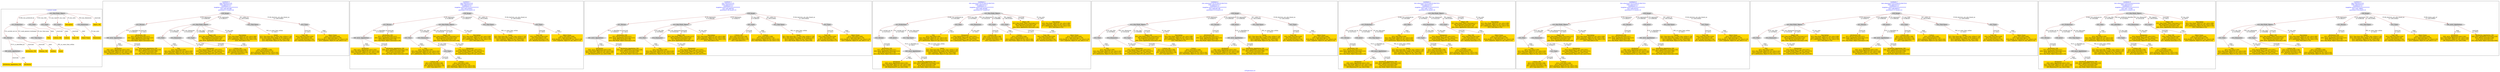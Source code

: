 digraph n0 {
fontcolor="blue"
remincross="true"
label="s29-gilcrease.csv"
subgraph cluster_0 {
label="1-correct model"
n2[style="filled",color="white",fillcolor="lightgray",label="E12_Production1"];
n3[style="filled",color="white",fillcolor="lightgray",label="E21_Person1"];
n4[style="filled",color="white",fillcolor="lightgray",label="E55_Type3"];
n5[style="filled",color="white",fillcolor="lightgray",label="E52_Time-Span1"];
n6[style="filled",color="white",fillcolor="lightgray",label="E82_Actor_Appellation1"];
n7[shape="plaintext",style="filled",fillcolor="gold",label="Attribution_URI"];
n8[style="filled",color="white",fillcolor="lightgray",label="E22_Man-Made_Object1"];
n9[style="filled",color="white",fillcolor="lightgray",label="E35_Title1"];
n10[style="filled",color="white",fillcolor="lightgray",label="E55_Type1"];
n11[style="filled",color="white",fillcolor="lightgray",label="E55_Type2"];
n12[shape="plaintext",style="filled",fillcolor="gold",label="Description"];
n13[style="filled",color="white",fillcolor="lightgray",label="E54_Dimension1"];
n14[shape="plaintext",style="filled",fillcolor="gold",label="Object_URI"];
n15[shape="plaintext",style="filled",fillcolor="gold",label="Title"];
n16[shape="plaintext",style="filled",fillcolor="gold",label="Dated"];
n17[shape="plaintext",style="filled",fillcolor="gold",label="Dimensions"];
n18[shape="plaintext",style="filled",fillcolor="gold",label="Culture_URI"];
n19[shape="plaintext",style="filled",fillcolor="gold",label="Culture"];
n20[shape="plaintext",style="filled",fillcolor="gold",label="Type_URI"];
n21[shape="plaintext",style="filled",fillcolor="gold",label="Object Name"];
n22[shape="plaintext",style="filled",fillcolor="gold",label="Medium_URI"];
n23[shape="plaintext",style="filled",fillcolor="gold",label="Medium"];
n24[shape="plaintext",style="filled",fillcolor="gold",label="Attribution_Appellation_URI"];
n25[shape="plaintext",style="filled",fillcolor="gold",label="Attribution"];
}
subgraph cluster_1 {
label="candidate 0\nlink coherence:0.05\nnode coherence:0.1\nconfidence:1.0\nmapping score:0.4222222222222223\ncost:1405.691486\n-precision:0.5-recall:0.44"
n27[style="filled",color="white",fillcolor="lightgray",label="E21_Person1"];
n28[style="filled",color="white",fillcolor="lightgray",label="E82_Actor_Appellation1"];
n29[style="filled",color="white",fillcolor="lightgray",label="E22_Man-Made_Object1"];
n30[style="filled",color="white",fillcolor="lightgray",label="E35_Title1"];
n31[style="filled",color="white",fillcolor="lightgray",label="E54_Dimension1"];
n32[style="filled",color="white",fillcolor="lightgray",label="E55_Type1"];
n33[style="filled",color="white",fillcolor="lightgray",label="E38_Image1"];
n34[style="filled",color="white",fillcolor="lightgray",label="E52_Time-Span1"];
n35[style="filled",color="white",fillcolor="lightgray",label="E55_Type2"];
n36[shape="plaintext",style="filled",fillcolor="gold",label="Culture_URI\n[E55_Type,classLink,0.596]\n[E74_Group,classLink,0.174]\n[E57_Material,classLink,0.159]\n[E55_Type,label,0.07]"];
n37[shape="plaintext",style="filled",fillcolor="gold",label="Object_URI\n[E22_Man-Made_Object,classLink,0.517]\n[E8_Acquisition,classLink,0.234]\n[E21_Person,classLink,0.139]\n[E82_Actor_Appellation,classLink,0.109]"];
n38[shape="plaintext",style="filled",fillcolor="gold",label="Culture\n[E55_Type,label,0.498]\n[E55_Type,classLink,0.214]\n[E33_Linguistic_Object,P3_has_note,0.145]\n[E22_Man-Made_Object,P3_has_note,0.143]"];
n39[shape="plaintext",style="filled",fillcolor="gold",label="Attribution\n[E82_Actor_Appellation,label,0.585]\n[E22_Man-Made_Object,P3_has_note,0.164]\n[E33_Linguistic_Object,P3_has_note,0.153]\n[E8_Acquisition,P3_has_note,0.098]"];
n40[shape="plaintext",style="filled",fillcolor="gold",label="Dimensions\n[E54_Dimension,P3_has_note,0.831]\n[E22_Man-Made_Object,P3_has_note,0.072]\n[E34_Inscription,P3_has_note,0.056]\n[E73_Information_Object,P3_has_note,0.041]"];
n41[shape="plaintext",style="filled",fillcolor="gold",label="Dated\n[E52_Time-Span,P82_at_some_time_within,0.729]\n[E52_Time-Span,P82a_begin_of_the_begin,0.105]\n[E33_Linguistic_Object,P3_has_note,0.085]\n[E22_Man-Made_Object,P3_has_note,0.08]"];
n42[shape="plaintext",style="filled",fillcolor="gold",label="Type_URI\n[E55_Type,classLink,0.636]\n[E55_Type,label,0.136]\n[E74_Group,classLink,0.116]\n[E57_Material,classLink,0.112]"];
n43[shape="plaintext",style="filled",fillcolor="gold",label="Attribution_Appellation_URI\n[E82_Actor_Appellation,classLink,0.559]\n[E21_Person,classLink,0.346]\n[E39_Actor,classLink,0.05]\n[E22_Man-Made_Object,classLink,0.044]"];
n44[shape="plaintext",style="filled",fillcolor="gold",label="Title\n[E35_Title,label,0.406]\n[E22_Man-Made_Object,P3_has_note,0.243]\n[E33_Linguistic_Object,P3_has_note,0.222]\n[E73_Information_Object,P3_has_note,0.129]"];
n45[shape="plaintext",style="filled",fillcolor="gold",label="Object Name\n[E55_Type,label,0.609]\n[E55_Type,classLink,0.159]\n[E29_Design_or_Procedure,P3_has_note,0.119]\n[E33_Linguistic_Object,P3_has_note,0.113]"];
n46[shape="plaintext",style="filled",fillcolor="gold",label="Description\n[E22_Man-Made_Object,P3_has_note,0.366]\n[E33_Linguistic_Object,P3_has_note,0.336]\n[E73_Information_Object,P3_has_note,0.163]\n[E35_Title,label,0.135]"];
n47[shape="plaintext",style="filled",fillcolor="gold",label="Attribution_URI\n[E21_Person,classLink,0.421]\n[E82_Actor_Appellation,classLink,0.323]\n[E39_Actor,classLink,0.136]\n[E22_Man-Made_Object,classLink,0.119]"];
}
subgraph cluster_2 {
label="candidate 1\nlink coherence:0.05\nnode coherence:0.1\nconfidence:1.0\nmapping score:0.4222222222222223\ncost:1405.820625\n-precision:0.38-recall:0.33"
n49[style="filled",color="white",fillcolor="lightgray",label="E21_Person1"];
n50[style="filled",color="white",fillcolor="lightgray",label="E82_Actor_Appellation1"];
n51[style="filled",color="white",fillcolor="lightgray",label="E22_Man-Made_Object1"];
n52[style="filled",color="white",fillcolor="lightgray",label="E35_Title1"];
n53[style="filled",color="white",fillcolor="lightgray",label="E54_Dimension1"];
n54[style="filled",color="white",fillcolor="lightgray",label="E38_Image1"];
n55[style="filled",color="white",fillcolor="lightgray",label="E55_Type1"];
n56[style="filled",color="white",fillcolor="lightgray",label="E52_Time-Span1"];
n57[style="filled",color="white",fillcolor="lightgray",label="E55_Type2"];
n58[shape="plaintext",style="filled",fillcolor="gold",label="Culture_URI\n[E55_Type,classLink,0.596]\n[E74_Group,classLink,0.174]\n[E57_Material,classLink,0.159]\n[E55_Type,label,0.07]"];
n59[shape="plaintext",style="filled",fillcolor="gold",label="Object_URI\n[E22_Man-Made_Object,classLink,0.517]\n[E8_Acquisition,classLink,0.234]\n[E21_Person,classLink,0.139]\n[E82_Actor_Appellation,classLink,0.109]"];
n60[shape="plaintext",style="filled",fillcolor="gold",label="Culture\n[E55_Type,label,0.498]\n[E55_Type,classLink,0.214]\n[E33_Linguistic_Object,P3_has_note,0.145]\n[E22_Man-Made_Object,P3_has_note,0.143]"];
n61[shape="plaintext",style="filled",fillcolor="gold",label="Attribution\n[E82_Actor_Appellation,label,0.585]\n[E22_Man-Made_Object,P3_has_note,0.164]\n[E33_Linguistic_Object,P3_has_note,0.153]\n[E8_Acquisition,P3_has_note,0.098]"];
n62[shape="plaintext",style="filled",fillcolor="gold",label="Dimensions\n[E54_Dimension,P3_has_note,0.831]\n[E22_Man-Made_Object,P3_has_note,0.072]\n[E34_Inscription,P3_has_note,0.056]\n[E73_Information_Object,P3_has_note,0.041]"];
n63[shape="plaintext",style="filled",fillcolor="gold",label="Dated\n[E52_Time-Span,P82_at_some_time_within,0.729]\n[E52_Time-Span,P82a_begin_of_the_begin,0.105]\n[E33_Linguistic_Object,P3_has_note,0.085]\n[E22_Man-Made_Object,P3_has_note,0.08]"];
n64[shape="plaintext",style="filled",fillcolor="gold",label="Type_URI\n[E55_Type,classLink,0.636]\n[E55_Type,label,0.136]\n[E74_Group,classLink,0.116]\n[E57_Material,classLink,0.112]"];
n65[shape="plaintext",style="filled",fillcolor="gold",label="Attribution_Appellation_URI\n[E82_Actor_Appellation,classLink,0.559]\n[E21_Person,classLink,0.346]\n[E39_Actor,classLink,0.05]\n[E22_Man-Made_Object,classLink,0.044]"];
n66[shape="plaintext",style="filled",fillcolor="gold",label="Title\n[E35_Title,label,0.406]\n[E22_Man-Made_Object,P3_has_note,0.243]\n[E33_Linguistic_Object,P3_has_note,0.222]\n[E73_Information_Object,P3_has_note,0.129]"];
n67[shape="plaintext",style="filled",fillcolor="gold",label="Object Name\n[E55_Type,label,0.609]\n[E55_Type,classLink,0.159]\n[E29_Design_or_Procedure,P3_has_note,0.119]\n[E33_Linguistic_Object,P3_has_note,0.113]"];
n68[shape="plaintext",style="filled",fillcolor="gold",label="Description\n[E22_Man-Made_Object,P3_has_note,0.366]\n[E33_Linguistic_Object,P3_has_note,0.336]\n[E73_Information_Object,P3_has_note,0.163]\n[E35_Title,label,0.135]"];
n69[shape="plaintext",style="filled",fillcolor="gold",label="Attribution_URI\n[E21_Person,classLink,0.421]\n[E82_Actor_Appellation,classLink,0.323]\n[E39_Actor,classLink,0.136]\n[E22_Man-Made_Object,classLink,0.119]"];
}
subgraph cluster_3 {
label="candidate 2\nlink coherence:0.05\nnode coherence:0.1\nconfidence:1.0\nmapping score:0.4222222222222223\ncost:1405.869704\n-precision:0.38-recall:0.33"
n71[style="filled",color="white",fillcolor="lightgray",label="E21_Person1"];
n72[style="filled",color="white",fillcolor="lightgray",label="E82_Actor_Appellation1"];
n73[style="filled",color="white",fillcolor="lightgray",label="E22_Man-Made_Object1"];
n74[style="filled",color="white",fillcolor="lightgray",label="E35_Title1"];
n75[style="filled",color="white",fillcolor="lightgray",label="E54_Dimension1"];
n76[style="filled",color="white",fillcolor="lightgray",label="E38_Image1"];
n77[style="filled",color="white",fillcolor="lightgray",label="E55_Type1"];
n78[style="filled",color="white",fillcolor="lightgray",label="E52_Time-Span1"];
n79[style="filled",color="white",fillcolor="lightgray",label="E55_Type2"];
n80[shape="plaintext",style="filled",fillcolor="gold",label="Culture_URI\n[E55_Type,classLink,0.596]\n[E74_Group,classLink,0.174]\n[E57_Material,classLink,0.159]\n[E55_Type,label,0.07]"];
n81[shape="plaintext",style="filled",fillcolor="gold",label="Object_URI\n[E22_Man-Made_Object,classLink,0.517]\n[E8_Acquisition,classLink,0.234]\n[E21_Person,classLink,0.139]\n[E82_Actor_Appellation,classLink,0.109]"];
n82[shape="plaintext",style="filled",fillcolor="gold",label="Culture\n[E55_Type,label,0.498]\n[E55_Type,classLink,0.214]\n[E33_Linguistic_Object,P3_has_note,0.145]\n[E22_Man-Made_Object,P3_has_note,0.143]"];
n83[shape="plaintext",style="filled",fillcolor="gold",label="Attribution\n[E82_Actor_Appellation,label,0.585]\n[E22_Man-Made_Object,P3_has_note,0.164]\n[E33_Linguistic_Object,P3_has_note,0.153]\n[E8_Acquisition,P3_has_note,0.098]"];
n84[shape="plaintext",style="filled",fillcolor="gold",label="Dimensions\n[E54_Dimension,P3_has_note,0.831]\n[E22_Man-Made_Object,P3_has_note,0.072]\n[E34_Inscription,P3_has_note,0.056]\n[E73_Information_Object,P3_has_note,0.041]"];
n85[shape="plaintext",style="filled",fillcolor="gold",label="Dated\n[E52_Time-Span,P82_at_some_time_within,0.729]\n[E52_Time-Span,P82a_begin_of_the_begin,0.105]\n[E33_Linguistic_Object,P3_has_note,0.085]\n[E22_Man-Made_Object,P3_has_note,0.08]"];
n86[shape="plaintext",style="filled",fillcolor="gold",label="Type_URI\n[E55_Type,classLink,0.636]\n[E55_Type,label,0.136]\n[E74_Group,classLink,0.116]\n[E57_Material,classLink,0.112]"];
n87[shape="plaintext",style="filled",fillcolor="gold",label="Attribution_Appellation_URI\n[E82_Actor_Appellation,classLink,0.559]\n[E21_Person,classLink,0.346]\n[E39_Actor,classLink,0.05]\n[E22_Man-Made_Object,classLink,0.044]"];
n88[shape="plaintext",style="filled",fillcolor="gold",label="Title\n[E35_Title,label,0.406]\n[E22_Man-Made_Object,P3_has_note,0.243]\n[E33_Linguistic_Object,P3_has_note,0.222]\n[E73_Information_Object,P3_has_note,0.129]"];
n89[shape="plaintext",style="filled",fillcolor="gold",label="Object Name\n[E55_Type,label,0.609]\n[E55_Type,classLink,0.159]\n[E29_Design_or_Procedure,P3_has_note,0.119]\n[E33_Linguistic_Object,P3_has_note,0.113]"];
n90[shape="plaintext",style="filled",fillcolor="gold",label="Description\n[E22_Man-Made_Object,P3_has_note,0.366]\n[E33_Linguistic_Object,P3_has_note,0.336]\n[E73_Information_Object,P3_has_note,0.163]\n[E35_Title,label,0.135]"];
n91[shape="plaintext",style="filled",fillcolor="gold",label="Attribution_URI\n[E21_Person,classLink,0.421]\n[E82_Actor_Appellation,classLink,0.323]\n[E39_Actor,classLink,0.136]\n[E22_Man-Made_Object,classLink,0.119]"];
}
subgraph cluster_4 {
label="candidate 3\nlink coherence:0.047619047619047616\nnode coherence:0.1\nconfidence:1.0\nmapping score:0.4222222222222223\ncost:1406.583484\n-precision:0.67-recall:0.67"
n93[style="filled",color="white",fillcolor="lightgray",label="E12_Production1"];
n94[style="filled",color="white",fillcolor="lightgray",label="E21_Person1"];
n95[style="filled",color="white",fillcolor="lightgray",label="E39_Actor1"];
n96[style="filled",color="white",fillcolor="lightgray",label="E52_Time-Span1"];
n97[style="filled",color="white",fillcolor="lightgray",label="E22_Man-Made_Object1"];
n98[style="filled",color="white",fillcolor="lightgray",label="E35_Title1"];
n99[style="filled",color="white",fillcolor="lightgray",label="E54_Dimension1"];
n100[style="filled",color="white",fillcolor="lightgray",label="E55_Type1"];
n101[style="filled",color="white",fillcolor="lightgray",label="E55_Type2"];
n102[style="filled",color="white",fillcolor="lightgray",label="E82_Actor_Appellation2"];
n103[shape="plaintext",style="filled",fillcolor="gold",label="Culture_URI\n[E55_Type,classLink,0.596]\n[E74_Group,classLink,0.174]\n[E57_Material,classLink,0.159]\n[E55_Type,label,0.07]"];
n104[shape="plaintext",style="filled",fillcolor="gold",label="Object_URI\n[E22_Man-Made_Object,classLink,0.517]\n[E8_Acquisition,classLink,0.234]\n[E21_Person,classLink,0.139]\n[E82_Actor_Appellation,classLink,0.109]"];
n105[shape="plaintext",style="filled",fillcolor="gold",label="Culture\n[E55_Type,label,0.498]\n[E55_Type,classLink,0.214]\n[E33_Linguistic_Object,P3_has_note,0.145]\n[E22_Man-Made_Object,P3_has_note,0.143]"];
n106[shape="plaintext",style="filled",fillcolor="gold",label="Attribution\n[E82_Actor_Appellation,label,0.585]\n[E22_Man-Made_Object,P3_has_note,0.164]\n[E33_Linguistic_Object,P3_has_note,0.153]\n[E8_Acquisition,P3_has_note,0.098]"];
n107[shape="plaintext",style="filled",fillcolor="gold",label="Dimensions\n[E54_Dimension,P3_has_note,0.831]\n[E22_Man-Made_Object,P3_has_note,0.072]\n[E34_Inscription,P3_has_note,0.056]\n[E73_Information_Object,P3_has_note,0.041]"];
n108[shape="plaintext",style="filled",fillcolor="gold",label="Dated\n[E52_Time-Span,P82_at_some_time_within,0.729]\n[E52_Time-Span,P82a_begin_of_the_begin,0.105]\n[E33_Linguistic_Object,P3_has_note,0.085]\n[E22_Man-Made_Object,P3_has_note,0.08]"];
n109[shape="plaintext",style="filled",fillcolor="gold",label="Type_URI\n[E55_Type,classLink,0.636]\n[E55_Type,label,0.136]\n[E74_Group,classLink,0.116]\n[E57_Material,classLink,0.112]"];
n110[shape="plaintext",style="filled",fillcolor="gold",label="Title\n[E35_Title,label,0.406]\n[E22_Man-Made_Object,P3_has_note,0.243]\n[E33_Linguistic_Object,P3_has_note,0.222]\n[E73_Information_Object,P3_has_note,0.129]"];
n111[shape="plaintext",style="filled",fillcolor="gold",label="Object Name\n[E55_Type,label,0.609]\n[E55_Type,classLink,0.159]\n[E29_Design_or_Procedure,P3_has_note,0.119]\n[E33_Linguistic_Object,P3_has_note,0.113]"];
n112[shape="plaintext",style="filled",fillcolor="gold",label="Description\n[E22_Man-Made_Object,P3_has_note,0.366]\n[E33_Linguistic_Object,P3_has_note,0.336]\n[E73_Information_Object,P3_has_note,0.163]\n[E35_Title,label,0.135]"];
n113[shape="plaintext",style="filled",fillcolor="gold",label="Attribution_URI\n[E21_Person,classLink,0.421]\n[E82_Actor_Appellation,classLink,0.323]\n[E39_Actor,classLink,0.136]\n[E22_Man-Made_Object,classLink,0.119]"];
n114[shape="plaintext",style="filled",fillcolor="gold",label="Attribution_Appellation_URI\n[E82_Actor_Appellation,classLink,0.559]\n[E21_Person,classLink,0.346]\n[E39_Actor,classLink,0.05]\n[E22_Man-Made_Object,classLink,0.044]"];
}
subgraph cluster_5 {
label="candidate 4\nlink coherence:0.047619047619047616\nnode coherence:0.1\nconfidence:1.0\nmapping score:0.4222222222222223\ncost:1406.691108\n-precision:0.33-recall:0.33"
n116[style="filled",color="white",fillcolor="lightgray",label="E22_Man-Made_Object1"];
n117[style="filled",color="white",fillcolor="lightgray",label="E35_Title1"];
n118[style="filled",color="white",fillcolor="lightgray",label="E54_Dimension1"];
n119[style="filled",color="white",fillcolor="lightgray",label="E55_Type1"];
n120[style="filled",color="white",fillcolor="lightgray",label="E38_Image1"];
n121[style="filled",color="white",fillcolor="lightgray",label="E21_Person1"];
n122[style="filled",color="white",fillcolor="lightgray",label="E39_Actor1"];
n123[style="filled",color="white",fillcolor="lightgray",label="E82_Actor_Appellation1"];
n124[style="filled",color="white",fillcolor="lightgray",label="E52_Time-Span1"];
n125[style="filled",color="white",fillcolor="lightgray",label="E55_Type2"];
n126[shape="plaintext",style="filled",fillcolor="gold",label="Culture_URI\n[E55_Type,classLink,0.596]\n[E74_Group,classLink,0.174]\n[E57_Material,classLink,0.159]\n[E55_Type,label,0.07]"];
n127[shape="plaintext",style="filled",fillcolor="gold",label="Object_URI\n[E22_Man-Made_Object,classLink,0.517]\n[E8_Acquisition,classLink,0.234]\n[E21_Person,classLink,0.139]\n[E82_Actor_Appellation,classLink,0.109]"];
n128[shape="plaintext",style="filled",fillcolor="gold",label="Culture\n[E55_Type,label,0.498]\n[E55_Type,classLink,0.214]\n[E33_Linguistic_Object,P3_has_note,0.145]\n[E22_Man-Made_Object,P3_has_note,0.143]"];
n129[shape="plaintext",style="filled",fillcolor="gold",label="Attribution\n[E82_Actor_Appellation,label,0.585]\n[E22_Man-Made_Object,P3_has_note,0.164]\n[E33_Linguistic_Object,P3_has_note,0.153]\n[E8_Acquisition,P3_has_note,0.098]"];
n130[shape="plaintext",style="filled",fillcolor="gold",label="Dimensions\n[E54_Dimension,P3_has_note,0.831]\n[E22_Man-Made_Object,P3_has_note,0.072]\n[E34_Inscription,P3_has_note,0.056]\n[E73_Information_Object,P3_has_note,0.041]"];
n131[shape="plaintext",style="filled",fillcolor="gold",label="Dated\n[E52_Time-Span,P82_at_some_time_within,0.729]\n[E52_Time-Span,P82a_begin_of_the_begin,0.105]\n[E33_Linguistic_Object,P3_has_note,0.085]\n[E22_Man-Made_Object,P3_has_note,0.08]"];
n132[shape="plaintext",style="filled",fillcolor="gold",label="Type_URI\n[E55_Type,classLink,0.636]\n[E55_Type,label,0.136]\n[E74_Group,classLink,0.116]\n[E57_Material,classLink,0.112]"];
n133[shape="plaintext",style="filled",fillcolor="gold",label="Attribution_Appellation_URI\n[E82_Actor_Appellation,classLink,0.559]\n[E21_Person,classLink,0.346]\n[E39_Actor,classLink,0.05]\n[E22_Man-Made_Object,classLink,0.044]"];
n134[shape="plaintext",style="filled",fillcolor="gold",label="Title\n[E35_Title,label,0.406]\n[E22_Man-Made_Object,P3_has_note,0.243]\n[E33_Linguistic_Object,P3_has_note,0.222]\n[E73_Information_Object,P3_has_note,0.129]"];
n135[shape="plaintext",style="filled",fillcolor="gold",label="Object Name\n[E55_Type,label,0.609]\n[E55_Type,classLink,0.159]\n[E29_Design_or_Procedure,P3_has_note,0.119]\n[E33_Linguistic_Object,P3_has_note,0.113]"];
n136[shape="plaintext",style="filled",fillcolor="gold",label="Description\n[E22_Man-Made_Object,P3_has_note,0.366]\n[E33_Linguistic_Object,P3_has_note,0.336]\n[E73_Information_Object,P3_has_note,0.163]\n[E35_Title,label,0.135]"];
n137[shape="plaintext",style="filled",fillcolor="gold",label="Attribution_URI\n[E21_Person,classLink,0.421]\n[E82_Actor_Appellation,classLink,0.323]\n[E39_Actor,classLink,0.136]\n[E22_Man-Made_Object,classLink,0.119]"];
}
subgraph cluster_6 {
label="candidate 5\nlink coherence:0.047619047619047616\nnode coherence:0.1\nconfidence:1.0\nmapping score:0.4222222222222223\ncost:1406.712623\n-precision:0.56-recall:0.56"
n139[style="filled",color="white",fillcolor="lightgray",label="E12_Production1"];
n140[style="filled",color="white",fillcolor="lightgray",label="E21_Person1"];
n141[style="filled",color="white",fillcolor="lightgray",label="E39_Actor1"];
n142[style="filled",color="white",fillcolor="lightgray",label="E52_Time-Span1"];
n143[style="filled",color="white",fillcolor="lightgray",label="E22_Man-Made_Object1"];
n144[style="filled",color="white",fillcolor="lightgray",label="E35_Title1"];
n145[style="filled",color="white",fillcolor="lightgray",label="E54_Dimension1"];
n146[style="filled",color="white",fillcolor="lightgray",label="E55_Type1"];
n147[style="filled",color="white",fillcolor="lightgray",label="E55_Type2"];
n148[style="filled",color="white",fillcolor="lightgray",label="E82_Actor_Appellation2"];
n149[shape="plaintext",style="filled",fillcolor="gold",label="Culture_URI\n[E55_Type,classLink,0.596]\n[E74_Group,classLink,0.174]\n[E57_Material,classLink,0.159]\n[E55_Type,label,0.07]"];
n150[shape="plaintext",style="filled",fillcolor="gold",label="Object_URI\n[E22_Man-Made_Object,classLink,0.517]\n[E8_Acquisition,classLink,0.234]\n[E21_Person,classLink,0.139]\n[E82_Actor_Appellation,classLink,0.109]"];
n151[shape="plaintext",style="filled",fillcolor="gold",label="Culture\n[E55_Type,label,0.498]\n[E55_Type,classLink,0.214]\n[E33_Linguistic_Object,P3_has_note,0.145]\n[E22_Man-Made_Object,P3_has_note,0.143]"];
n152[shape="plaintext",style="filled",fillcolor="gold",label="Attribution\n[E82_Actor_Appellation,label,0.585]\n[E22_Man-Made_Object,P3_has_note,0.164]\n[E33_Linguistic_Object,P3_has_note,0.153]\n[E8_Acquisition,P3_has_note,0.098]"];
n153[shape="plaintext",style="filled",fillcolor="gold",label="Dimensions\n[E54_Dimension,P3_has_note,0.831]\n[E22_Man-Made_Object,P3_has_note,0.072]\n[E34_Inscription,P3_has_note,0.056]\n[E73_Information_Object,P3_has_note,0.041]"];
n154[shape="plaintext",style="filled",fillcolor="gold",label="Dated\n[E52_Time-Span,P82_at_some_time_within,0.729]\n[E52_Time-Span,P82a_begin_of_the_begin,0.105]\n[E33_Linguistic_Object,P3_has_note,0.085]\n[E22_Man-Made_Object,P3_has_note,0.08]"];
n155[shape="plaintext",style="filled",fillcolor="gold",label="Type_URI\n[E55_Type,classLink,0.636]\n[E55_Type,label,0.136]\n[E74_Group,classLink,0.116]\n[E57_Material,classLink,0.112]"];
n156[shape="plaintext",style="filled",fillcolor="gold",label="Title\n[E35_Title,label,0.406]\n[E22_Man-Made_Object,P3_has_note,0.243]\n[E33_Linguistic_Object,P3_has_note,0.222]\n[E73_Information_Object,P3_has_note,0.129]"];
n157[shape="plaintext",style="filled",fillcolor="gold",label="Object Name\n[E55_Type,label,0.609]\n[E55_Type,classLink,0.159]\n[E29_Design_or_Procedure,P3_has_note,0.119]\n[E33_Linguistic_Object,P3_has_note,0.113]"];
n158[shape="plaintext",style="filled",fillcolor="gold",label="Description\n[E22_Man-Made_Object,P3_has_note,0.366]\n[E33_Linguistic_Object,P3_has_note,0.336]\n[E73_Information_Object,P3_has_note,0.163]\n[E35_Title,label,0.135]"];
n159[shape="plaintext",style="filled",fillcolor="gold",label="Attribution_URI\n[E21_Person,classLink,0.421]\n[E82_Actor_Appellation,classLink,0.323]\n[E39_Actor,classLink,0.136]\n[E22_Man-Made_Object,classLink,0.119]"];
n160[shape="plaintext",style="filled",fillcolor="gold",label="Attribution_Appellation_URI\n[E82_Actor_Appellation,classLink,0.559]\n[E21_Person,classLink,0.346]\n[E39_Actor,classLink,0.05]\n[E22_Man-Made_Object,classLink,0.044]"];
}
subgraph cluster_7 {
label="candidate 6\nlink coherence:0.047619047619047616\nnode coherence:0.1\nconfidence:1.0\nmapping score:0.4222222222222223\ncost:1406.820247\n-precision:0.22-recall:0.22"
n162[style="filled",color="white",fillcolor="lightgray",label="E22_Man-Made_Object1"];
n163[style="filled",color="white",fillcolor="lightgray",label="E35_Title1"];
n164[style="filled",color="white",fillcolor="lightgray",label="E54_Dimension1"];
n165[style="filled",color="white",fillcolor="lightgray",label="E38_Image1"];
n166[style="filled",color="white",fillcolor="lightgray",label="E21_Person1"];
n167[style="filled",color="white",fillcolor="lightgray",label="E39_Actor1"];
n168[style="filled",color="white",fillcolor="lightgray",label="E82_Actor_Appellation1"];
n169[style="filled",color="white",fillcolor="lightgray",label="E55_Type1"];
n170[style="filled",color="white",fillcolor="lightgray",label="E52_Time-Span1"];
n171[style="filled",color="white",fillcolor="lightgray",label="E55_Type2"];
n172[shape="plaintext",style="filled",fillcolor="gold",label="Culture_URI\n[E55_Type,classLink,0.596]\n[E74_Group,classLink,0.174]\n[E57_Material,classLink,0.159]\n[E55_Type,label,0.07]"];
n173[shape="plaintext",style="filled",fillcolor="gold",label="Object_URI\n[E22_Man-Made_Object,classLink,0.517]\n[E8_Acquisition,classLink,0.234]\n[E21_Person,classLink,0.139]\n[E82_Actor_Appellation,classLink,0.109]"];
n174[shape="plaintext",style="filled",fillcolor="gold",label="Culture\n[E55_Type,label,0.498]\n[E55_Type,classLink,0.214]\n[E33_Linguistic_Object,P3_has_note,0.145]\n[E22_Man-Made_Object,P3_has_note,0.143]"];
n175[shape="plaintext",style="filled",fillcolor="gold",label="Attribution\n[E82_Actor_Appellation,label,0.585]\n[E22_Man-Made_Object,P3_has_note,0.164]\n[E33_Linguistic_Object,P3_has_note,0.153]\n[E8_Acquisition,P3_has_note,0.098]"];
n176[shape="plaintext",style="filled",fillcolor="gold",label="Dimensions\n[E54_Dimension,P3_has_note,0.831]\n[E22_Man-Made_Object,P3_has_note,0.072]\n[E34_Inscription,P3_has_note,0.056]\n[E73_Information_Object,P3_has_note,0.041]"];
n177[shape="plaintext",style="filled",fillcolor="gold",label="Dated\n[E52_Time-Span,P82_at_some_time_within,0.729]\n[E52_Time-Span,P82a_begin_of_the_begin,0.105]\n[E33_Linguistic_Object,P3_has_note,0.085]\n[E22_Man-Made_Object,P3_has_note,0.08]"];
n178[shape="plaintext",style="filled",fillcolor="gold",label="Type_URI\n[E55_Type,classLink,0.636]\n[E55_Type,label,0.136]\n[E74_Group,classLink,0.116]\n[E57_Material,classLink,0.112]"];
n179[shape="plaintext",style="filled",fillcolor="gold",label="Attribution_Appellation_URI\n[E82_Actor_Appellation,classLink,0.559]\n[E21_Person,classLink,0.346]\n[E39_Actor,classLink,0.05]\n[E22_Man-Made_Object,classLink,0.044]"];
n180[shape="plaintext",style="filled",fillcolor="gold",label="Title\n[E35_Title,label,0.406]\n[E22_Man-Made_Object,P3_has_note,0.243]\n[E33_Linguistic_Object,P3_has_note,0.222]\n[E73_Information_Object,P3_has_note,0.129]"];
n181[shape="plaintext",style="filled",fillcolor="gold",label="Object Name\n[E55_Type,label,0.609]\n[E55_Type,classLink,0.159]\n[E29_Design_or_Procedure,P3_has_note,0.119]\n[E33_Linguistic_Object,P3_has_note,0.113]"];
n182[shape="plaintext",style="filled",fillcolor="gold",label="Description\n[E22_Man-Made_Object,P3_has_note,0.366]\n[E33_Linguistic_Object,P3_has_note,0.336]\n[E73_Information_Object,P3_has_note,0.163]\n[E35_Title,label,0.135]"];
n183[shape="plaintext",style="filled",fillcolor="gold",label="Attribution_URI\n[E21_Person,classLink,0.421]\n[E82_Actor_Appellation,classLink,0.323]\n[E39_Actor,classLink,0.136]\n[E22_Man-Made_Object,classLink,0.119]"];
}
subgraph cluster_8 {
label="candidate 7\nlink coherence:0.047619047619047616\nnode coherence:0.1\nconfidence:1.0\nmapping score:0.4222222222222223\ncost:1406.869327\n-precision:0.22-recall:0.22"
n185[style="filled",color="white",fillcolor="lightgray",label="E22_Man-Made_Object1"];
n186[style="filled",color="white",fillcolor="lightgray",label="E35_Title1"];
n187[style="filled",color="white",fillcolor="lightgray",label="E54_Dimension1"];
n188[style="filled",color="white",fillcolor="lightgray",label="E38_Image1"];
n189[style="filled",color="white",fillcolor="lightgray",label="E21_Person1"];
n190[style="filled",color="white",fillcolor="lightgray",label="E39_Actor1"];
n191[style="filled",color="white",fillcolor="lightgray",label="E55_Type1"];
n192[style="filled",color="white",fillcolor="lightgray",label="E82_Actor_Appellation1"];
n193[style="filled",color="white",fillcolor="lightgray",label="E52_Time-Span1"];
n194[style="filled",color="white",fillcolor="lightgray",label="E55_Type2"];
n195[shape="plaintext",style="filled",fillcolor="gold",label="Culture_URI\n[E55_Type,classLink,0.596]\n[E74_Group,classLink,0.174]\n[E57_Material,classLink,0.159]\n[E55_Type,label,0.07]"];
n196[shape="plaintext",style="filled",fillcolor="gold",label="Object_URI\n[E22_Man-Made_Object,classLink,0.517]\n[E8_Acquisition,classLink,0.234]\n[E21_Person,classLink,0.139]\n[E82_Actor_Appellation,classLink,0.109]"];
n197[shape="plaintext",style="filled",fillcolor="gold",label="Culture\n[E55_Type,label,0.498]\n[E55_Type,classLink,0.214]\n[E33_Linguistic_Object,P3_has_note,0.145]\n[E22_Man-Made_Object,P3_has_note,0.143]"];
n198[shape="plaintext",style="filled",fillcolor="gold",label="Attribution\n[E82_Actor_Appellation,label,0.585]\n[E22_Man-Made_Object,P3_has_note,0.164]\n[E33_Linguistic_Object,P3_has_note,0.153]\n[E8_Acquisition,P3_has_note,0.098]"];
n199[shape="plaintext",style="filled",fillcolor="gold",label="Dimensions\n[E54_Dimension,P3_has_note,0.831]\n[E22_Man-Made_Object,P3_has_note,0.072]\n[E34_Inscription,P3_has_note,0.056]\n[E73_Information_Object,P3_has_note,0.041]"];
n200[shape="plaintext",style="filled",fillcolor="gold",label="Dated\n[E52_Time-Span,P82_at_some_time_within,0.729]\n[E52_Time-Span,P82a_begin_of_the_begin,0.105]\n[E33_Linguistic_Object,P3_has_note,0.085]\n[E22_Man-Made_Object,P3_has_note,0.08]"];
n201[shape="plaintext",style="filled",fillcolor="gold",label="Type_URI\n[E55_Type,classLink,0.636]\n[E55_Type,label,0.136]\n[E74_Group,classLink,0.116]\n[E57_Material,classLink,0.112]"];
n202[shape="plaintext",style="filled",fillcolor="gold",label="Attribution_Appellation_URI\n[E82_Actor_Appellation,classLink,0.559]\n[E21_Person,classLink,0.346]\n[E39_Actor,classLink,0.05]\n[E22_Man-Made_Object,classLink,0.044]"];
n203[shape="plaintext",style="filled",fillcolor="gold",label="Title\n[E35_Title,label,0.406]\n[E22_Man-Made_Object,P3_has_note,0.243]\n[E33_Linguistic_Object,P3_has_note,0.222]\n[E73_Information_Object,P3_has_note,0.129]"];
n204[shape="plaintext",style="filled",fillcolor="gold",label="Object Name\n[E55_Type,label,0.609]\n[E55_Type,classLink,0.159]\n[E29_Design_or_Procedure,P3_has_note,0.119]\n[E33_Linguistic_Object,P3_has_note,0.113]"];
n205[shape="plaintext",style="filled",fillcolor="gold",label="Description\n[E22_Man-Made_Object,P3_has_note,0.366]\n[E33_Linguistic_Object,P3_has_note,0.336]\n[E73_Information_Object,P3_has_note,0.163]\n[E35_Title,label,0.135]"];
n206[shape="plaintext",style="filled",fillcolor="gold",label="Attribution_URI\n[E21_Person,classLink,0.421]\n[E82_Actor_Appellation,classLink,0.323]\n[E39_Actor,classLink,0.136]\n[E22_Man-Made_Object,classLink,0.119]"];
}
subgraph cluster_9 {
label="candidate 8\nlink coherence:0.045454545454545456\nnode coherence:0.1\nconfidence:1.0\nmapping score:0.4222222222222223\ncost:1407.732365\n-precision:0.5-recall:0.56"
n208[style="filled",color="white",fillcolor="lightgray",label="E12_Production1"];
n209[style="filled",color="white",fillcolor="lightgray",label="E21_Person1"];
n210[style="filled",color="white",fillcolor="lightgray",label="E39_Actor1"];
n211[style="filled",color="white",fillcolor="lightgray",label="E52_Time-Span1"];
n212[style="filled",color="white",fillcolor="lightgray",label="E22_Man-Made_Object1"];
n213[style="filled",color="white",fillcolor="lightgray",label="E35_Title1"];
n214[style="filled",color="white",fillcolor="lightgray",label="E42_Identifier1"];
n215[style="filled",color="white",fillcolor="lightgray",label="E54_Dimension1"];
n216[style="filled",color="white",fillcolor="lightgray",label="E55_Type1"];
n217[style="filled",color="white",fillcolor="lightgray",label="E55_Type2"];
n218[style="filled",color="white",fillcolor="lightgray",label="E82_Actor_Appellation2"];
n219[shape="plaintext",style="filled",fillcolor="gold",label="Culture_URI\n[E55_Type,classLink,0.596]\n[E74_Group,classLink,0.174]\n[E57_Material,classLink,0.159]\n[E55_Type,label,0.07]"];
n220[shape="plaintext",style="filled",fillcolor="gold",label="Object_URI\n[E22_Man-Made_Object,classLink,0.517]\n[E8_Acquisition,classLink,0.234]\n[E21_Person,classLink,0.139]\n[E82_Actor_Appellation,classLink,0.109]"];
n221[shape="plaintext",style="filled",fillcolor="gold",label="Culture\n[E55_Type,label,0.498]\n[E55_Type,classLink,0.214]\n[E33_Linguistic_Object,P3_has_note,0.145]\n[E22_Man-Made_Object,P3_has_note,0.143]"];
n222[shape="plaintext",style="filled",fillcolor="gold",label="Attribution\n[E82_Actor_Appellation,label,0.585]\n[E22_Man-Made_Object,P3_has_note,0.164]\n[E33_Linguistic_Object,P3_has_note,0.153]\n[E8_Acquisition,P3_has_note,0.098]"];
n223[shape="plaintext",style="filled",fillcolor="gold",label="Dimensions\n[E54_Dimension,P3_has_note,0.831]\n[E22_Man-Made_Object,P3_has_note,0.072]\n[E34_Inscription,P3_has_note,0.056]\n[E73_Information_Object,P3_has_note,0.041]"];
n224[shape="plaintext",style="filled",fillcolor="gold",label="Dated\n[E52_Time-Span,P82_at_some_time_within,0.729]\n[E52_Time-Span,P82a_begin_of_the_begin,0.105]\n[E33_Linguistic_Object,P3_has_note,0.085]\n[E22_Man-Made_Object,P3_has_note,0.08]"];
n225[shape="plaintext",style="filled",fillcolor="gold",label="Type_URI\n[E55_Type,classLink,0.636]\n[E55_Type,label,0.136]\n[E74_Group,classLink,0.116]\n[E57_Material,classLink,0.112]"];
n226[shape="plaintext",style="filled",fillcolor="gold",label="Title\n[E35_Title,label,0.406]\n[E22_Man-Made_Object,P3_has_note,0.243]\n[E33_Linguistic_Object,P3_has_note,0.222]\n[E73_Information_Object,P3_has_note,0.129]"];
n227[shape="plaintext",style="filled",fillcolor="gold",label="Object Name\n[E55_Type,label,0.609]\n[E55_Type,classLink,0.159]\n[E29_Design_or_Procedure,P3_has_note,0.119]\n[E33_Linguistic_Object,P3_has_note,0.113]"];
n228[shape="plaintext",style="filled",fillcolor="gold",label="Description\n[E22_Man-Made_Object,P3_has_note,0.366]\n[E33_Linguistic_Object,P3_has_note,0.336]\n[E73_Information_Object,P3_has_note,0.163]\n[E35_Title,label,0.135]"];
n229[shape="plaintext",style="filled",fillcolor="gold",label="Attribution_URI\n[E21_Person,classLink,0.421]\n[E82_Actor_Appellation,classLink,0.323]\n[E39_Actor,classLink,0.136]\n[E22_Man-Made_Object,classLink,0.119]"];
n230[shape="plaintext",style="filled",fillcolor="gold",label="Attribution_Appellation_URI\n[E82_Actor_Appellation,classLink,0.559]\n[E21_Person,classLink,0.346]\n[E39_Actor,classLink,0.05]\n[E22_Man-Made_Object,classLink,0.044]"];
}
subgraph cluster_10 {
label="candidate 9\nlink coherence:0.05\nnode coherence:0.1\nconfidence:1.0\nmapping score:0.4222222222222223\ncost:1504.708851\n-precision:0.38-recall:0.33"
n232[style="filled",color="white",fillcolor="lightgray",label="E22_Man-Made_Object1"];
n233[style="filled",color="white",fillcolor="lightgray",label="E35_Title1"];
n234[style="filled",color="white",fillcolor="lightgray",label="E54_Dimension1"];
n235[style="filled",color="white",fillcolor="lightgray",label="E55_Type1"];
n236[style="filled",color="white",fillcolor="lightgray",label="E38_Image1"];
n237[style="filled",color="white",fillcolor="lightgray",label="E21_Person1"];
n238[style="filled",color="white",fillcolor="lightgray",label="E52_Time-Span1"];
n239[style="filled",color="white",fillcolor="lightgray",label="E55_Type2"];
n240[style="filled",color="white",fillcolor="lightgray",label="E82_Actor_Appellation1"];
n241[shape="plaintext",style="filled",fillcolor="gold",label="Culture_URI\n[E55_Type,classLink,0.596]\n[E74_Group,classLink,0.174]\n[E57_Material,classLink,0.159]\n[E55_Type,label,0.07]"];
n242[shape="plaintext",style="filled",fillcolor="gold",label="Object_URI\n[E22_Man-Made_Object,classLink,0.517]\n[E8_Acquisition,classLink,0.234]\n[E21_Person,classLink,0.139]\n[E82_Actor_Appellation,classLink,0.109]"];
n243[shape="plaintext",style="filled",fillcolor="gold",label="Culture\n[E55_Type,label,0.498]\n[E55_Type,classLink,0.214]\n[E33_Linguistic_Object,P3_has_note,0.145]\n[E22_Man-Made_Object,P3_has_note,0.143]"];
n244[shape="plaintext",style="filled",fillcolor="gold",label="Attribution\n[E82_Actor_Appellation,label,0.585]\n[E22_Man-Made_Object,P3_has_note,0.164]\n[E33_Linguistic_Object,P3_has_note,0.153]\n[E8_Acquisition,P3_has_note,0.098]"];
n245[shape="plaintext",style="filled",fillcolor="gold",label="Dimensions\n[E54_Dimension,P3_has_note,0.831]\n[E22_Man-Made_Object,P3_has_note,0.072]\n[E34_Inscription,P3_has_note,0.056]\n[E73_Information_Object,P3_has_note,0.041]"];
n246[shape="plaintext",style="filled",fillcolor="gold",label="Dated\n[E52_Time-Span,P82_at_some_time_within,0.729]\n[E52_Time-Span,P82a_begin_of_the_begin,0.105]\n[E33_Linguistic_Object,P3_has_note,0.085]\n[E22_Man-Made_Object,P3_has_note,0.08]"];
n247[shape="plaintext",style="filled",fillcolor="gold",label="Type_URI\n[E55_Type,classLink,0.636]\n[E55_Type,label,0.136]\n[E74_Group,classLink,0.116]\n[E57_Material,classLink,0.112]"];
n248[shape="plaintext",style="filled",fillcolor="gold",label="Attribution_Appellation_URI\n[E82_Actor_Appellation,classLink,0.559]\n[E21_Person,classLink,0.346]\n[E39_Actor,classLink,0.05]\n[E22_Man-Made_Object,classLink,0.044]"];
n249[shape="plaintext",style="filled",fillcolor="gold",label="Title\n[E35_Title,label,0.406]\n[E22_Man-Made_Object,P3_has_note,0.243]\n[E33_Linguistic_Object,P3_has_note,0.222]\n[E73_Information_Object,P3_has_note,0.129]"];
n250[shape="plaintext",style="filled",fillcolor="gold",label="Object Name\n[E55_Type,label,0.609]\n[E55_Type,classLink,0.159]\n[E29_Design_or_Procedure,P3_has_note,0.119]\n[E33_Linguistic_Object,P3_has_note,0.113]"];
n251[shape="plaintext",style="filled",fillcolor="gold",label="Description\n[E22_Man-Made_Object,P3_has_note,0.366]\n[E33_Linguistic_Object,P3_has_note,0.336]\n[E73_Information_Object,P3_has_note,0.163]\n[E35_Title,label,0.135]"];
n252[shape="plaintext",style="filled",fillcolor="gold",label="Attribution_URI\n[E21_Person,classLink,0.421]\n[E82_Actor_Appellation,classLink,0.323]\n[E39_Actor,classLink,0.136]\n[E22_Man-Made_Object,classLink,0.119]"];
}
n2 -> n3[color="brown",fontcolor="black",label="P14_carried_out_by"]
n2 -> n4[color="brown",fontcolor="black",label="P32_used_general_technique"]
n2 -> n5[color="brown",fontcolor="black",label="P4_has_time-span"]
n3 -> n6[color="brown",fontcolor="black",label="P131_is_identified_by"]
n3 -> n7[color="brown",fontcolor="black",label="classLink"]
n8 -> n9[color="brown",fontcolor="black",label="P102_has_title"]
n8 -> n2[color="brown",fontcolor="black",label="P108i_was_produced_by"]
n8 -> n10[color="brown",fontcolor="black",label="P2_has_type"]
n8 -> n11[color="brown",fontcolor="black",label="P2_has_type"]
n8 -> n12[color="brown",fontcolor="black",label="P3_has_note"]
n8 -> n13[color="brown",fontcolor="black",label="P43_has_dimension"]
n8 -> n14[color="brown",fontcolor="black",label="classLink"]
n9 -> n15[color="brown",fontcolor="black",label="label"]
n5 -> n16[color="brown",fontcolor="black",label="P82_at_some_time_within"]
n13 -> n17[color="brown",fontcolor="black",label="P3_has_note"]
n10 -> n18[color="brown",fontcolor="black",label="classLink"]
n10 -> n19[color="brown",fontcolor="black",label="label"]
n11 -> n20[color="brown",fontcolor="black",label="classLink"]
n11 -> n21[color="brown",fontcolor="black",label="label"]
n4 -> n22[color="brown",fontcolor="black",label="classLink"]
n4 -> n23[color="brown",fontcolor="black",label="label"]
n6 -> n24[color="brown",fontcolor="black",label="classLink"]
n6 -> n25[color="brown",fontcolor="black",label="label"]
n27 -> n28[color="brown",fontcolor="black",label="P131_is_identified_by\nw=0.992637"]
n29 -> n30[color="brown",fontcolor="black",label="P102_has_title\nw=0.976935"]
n29 -> n31[color="brown",fontcolor="black",label="P43_has_dimension\nw=0.914539"]
n29 -> n32[color="brown",fontcolor="black",label="P2_has_type\nw=0.804988"]
n33 -> n27[color="brown",fontcolor="black",label="P138_represents\nw=0.999308"]
n33 -> n29[color="brown",fontcolor="black",label="P138_represents\nw=0.983075"]
n33 -> n34[color="brown",fontcolor="black",label="P67_refers_to\nw=100.010002"]
n33 -> n35[color="brown",fontcolor="black",label="P130i_features_are_also_found_on\nw=100.010002"]
n32 -> n36[color="brown",fontcolor="black",label="classLink\nw=100.0"]
n29 -> n37[color="brown",fontcolor="black",label="classLink\nw=100.0"]
n32 -> n38[color="brown",fontcolor="black",label="label\nw=100.0"]
n28 -> n39[color="brown",fontcolor="black",label="label\nw=100.0"]
n31 -> n40[color="brown",fontcolor="black",label="P3_has_note\nw=100.0"]
n34 -> n41[color="brown",fontcolor="black",label="P82_at_some_time_within\nw=100.0"]
n35 -> n42[color="brown",fontcolor="black",label="classLink\nw=100.0"]
n28 -> n43[color="brown",fontcolor="black",label="classLink\nw=100.0"]
n30 -> n44[color="brown",fontcolor="black",label="label\nw=100.0"]
n35 -> n45[color="brown",fontcolor="black",label="label\nw=100.0"]
n29 -> n46[color="brown",fontcolor="black",label="P3_has_note\nw=100.0"]
n27 -> n47[color="brown",fontcolor="black",label="classLink\nw=100.0"]
n49 -> n50[color="brown",fontcolor="black",label="P131_is_identified_by\nw=0.992637"]
n51 -> n52[color="brown",fontcolor="black",label="P102_has_title\nw=0.976935"]
n51 -> n53[color="brown",fontcolor="black",label="P43_has_dimension\nw=0.914539"]
n54 -> n49[color="brown",fontcolor="black",label="P138_represents\nw=0.999308"]
n54 -> n51[color="brown",fontcolor="black",label="P138_represents\nw=0.983075"]
n53 -> n55[color="brown",fontcolor="black",label="P2_has_type\nw=0.934127"]
n54 -> n56[color="brown",fontcolor="black",label="P67_refers_to\nw=100.010002"]
n54 -> n57[color="brown",fontcolor="black",label="P130i_features_are_also_found_on\nw=100.010002"]
n55 -> n58[color="brown",fontcolor="black",label="classLink\nw=100.0"]
n51 -> n59[color="brown",fontcolor="black",label="classLink\nw=100.0"]
n55 -> n60[color="brown",fontcolor="black",label="label\nw=100.0"]
n50 -> n61[color="brown",fontcolor="black",label="label\nw=100.0"]
n53 -> n62[color="brown",fontcolor="black",label="P3_has_note\nw=100.0"]
n56 -> n63[color="brown",fontcolor="black",label="P82_at_some_time_within\nw=100.0"]
n57 -> n64[color="brown",fontcolor="black",label="classLink\nw=100.0"]
n50 -> n65[color="brown",fontcolor="black",label="classLink\nw=100.0"]
n52 -> n66[color="brown",fontcolor="black",label="label\nw=100.0"]
n57 -> n67[color="brown",fontcolor="black",label="label\nw=100.0"]
n51 -> n68[color="brown",fontcolor="black",label="P3_has_note\nw=100.0"]
n49 -> n69[color="brown",fontcolor="black",label="classLink\nw=100.0"]
n71 -> n72[color="brown",fontcolor="black",label="P131_is_identified_by\nw=0.992637"]
n73 -> n74[color="brown",fontcolor="black",label="P102_has_title\nw=0.976935"]
n73 -> n75[color="brown",fontcolor="black",label="P43_has_dimension\nw=0.914539"]
n76 -> n71[color="brown",fontcolor="black",label="P138_represents\nw=0.999308"]
n76 -> n73[color="brown",fontcolor="black",label="P138_represents\nw=0.983075"]
n76 -> n77[color="brown",fontcolor="black",label="P2_has_type\nw=0.983207"]
n76 -> n78[color="brown",fontcolor="black",label="P67_refers_to\nw=100.010002"]
n76 -> n79[color="brown",fontcolor="black",label="P130i_features_are_also_found_on\nw=100.010002"]
n77 -> n80[color="brown",fontcolor="black",label="classLink\nw=100.0"]
n73 -> n81[color="brown",fontcolor="black",label="classLink\nw=100.0"]
n77 -> n82[color="brown",fontcolor="black",label="label\nw=100.0"]
n72 -> n83[color="brown",fontcolor="black",label="label\nw=100.0"]
n75 -> n84[color="brown",fontcolor="black",label="P3_has_note\nw=100.0"]
n78 -> n85[color="brown",fontcolor="black",label="P82_at_some_time_within\nw=100.0"]
n79 -> n86[color="brown",fontcolor="black",label="classLink\nw=100.0"]
n72 -> n87[color="brown",fontcolor="black",label="classLink\nw=100.0"]
n74 -> n88[color="brown",fontcolor="black",label="label\nw=100.0"]
n79 -> n89[color="brown",fontcolor="black",label="label\nw=100.0"]
n73 -> n90[color="brown",fontcolor="black",label="P3_has_note\nw=100.0"]
n71 -> n91[color="brown",fontcolor="black",label="classLink\nw=100.0"]
n93 -> n94[color="brown",fontcolor="black",label="P14_carried_out_by\nw=0.973313"]
n93 -> n95[color="brown",fontcolor="black",label="P14_carried_out_by\nw=0.972903"]
n93 -> n96[color="brown",fontcolor="black",label="P4_has_time-span\nw=0.976935"]
n97 -> n93[color="brown",fontcolor="black",label="P108i_was_produced_by\nw=0.953869"]
n97 -> n98[color="brown",fontcolor="black",label="P102_has_title\nw=0.976935"]
n97 -> n99[color="brown",fontcolor="black",label="P43_has_dimension\nw=0.914539"]
n97 -> n100[color="brown",fontcolor="black",label="P2_has_type\nw=0.804988"]
n97 -> n101[color="brown",fontcolor="black",label="P62_depicts\nw=100.010002"]
n95 -> n102[color="brown",fontcolor="black",label="P131_is_identified_by\nw=100.0"]
n100 -> n103[color="brown",fontcolor="black",label="classLink\nw=100.0"]
n97 -> n104[color="brown",fontcolor="black",label="classLink\nw=100.0"]
n100 -> n105[color="brown",fontcolor="black",label="label\nw=100.0"]
n102 -> n106[color="brown",fontcolor="black",label="label\nw=100.0"]
n99 -> n107[color="brown",fontcolor="black",label="P3_has_note\nw=100.0"]
n96 -> n108[color="brown",fontcolor="black",label="P82_at_some_time_within\nw=100.0"]
n101 -> n109[color="brown",fontcolor="black",label="classLink\nw=100.0"]
n98 -> n110[color="brown",fontcolor="black",label="label\nw=100.0"]
n101 -> n111[color="brown",fontcolor="black",label="label\nw=100.0"]
n97 -> n112[color="brown",fontcolor="black",label="P3_has_note\nw=100.0"]
n94 -> n113[color="brown",fontcolor="black",label="classLink\nw=100.0"]
n102 -> n114[color="brown",fontcolor="black",label="classLink\nw=100.0"]
n116 -> n117[color="brown",fontcolor="black",label="P102_has_title\nw=0.976935"]
n116 -> n118[color="brown",fontcolor="black",label="P43_has_dimension\nw=0.914539"]
n116 -> n119[color="brown",fontcolor="black",label="P2_has_type\nw=0.804988"]
n120 -> n121[color="brown",fontcolor="black",label="P138_represents\nw=0.999308"]
n120 -> n116[color="brown",fontcolor="black",label="P138_represents\nw=0.983075"]
n120 -> n122[color="brown",fontcolor="black",label="P138_represents\nw=0.999308"]
n122 -> n123[color="brown",fontcolor="black",label="P131_is_identified_by\nw=0.992951"]
n120 -> n124[color="brown",fontcolor="black",label="P67_refers_to\nw=100.010002"]
n120 -> n125[color="brown",fontcolor="black",label="P130i_features_are_also_found_on\nw=100.010002"]
n119 -> n126[color="brown",fontcolor="black",label="classLink\nw=100.0"]
n116 -> n127[color="brown",fontcolor="black",label="classLink\nw=100.0"]
n119 -> n128[color="brown",fontcolor="black",label="label\nw=100.0"]
n123 -> n129[color="brown",fontcolor="black",label="label\nw=100.0"]
n118 -> n130[color="brown",fontcolor="black",label="P3_has_note\nw=100.0"]
n124 -> n131[color="brown",fontcolor="black",label="P82_at_some_time_within\nw=100.0"]
n125 -> n132[color="brown",fontcolor="black",label="classLink\nw=100.0"]
n123 -> n133[color="brown",fontcolor="black",label="classLink\nw=100.0"]
n117 -> n134[color="brown",fontcolor="black",label="label\nw=100.0"]
n125 -> n135[color="brown",fontcolor="black",label="label\nw=100.0"]
n116 -> n136[color="brown",fontcolor="black",label="P3_has_note\nw=100.0"]
n121 -> n137[color="brown",fontcolor="black",label="classLink\nw=100.0"]
n139 -> n140[color="brown",fontcolor="black",label="P14_carried_out_by\nw=0.973313"]
n139 -> n141[color="brown",fontcolor="black",label="P14_carried_out_by\nw=0.972903"]
n139 -> n142[color="brown",fontcolor="black",label="P4_has_time-span\nw=0.976935"]
n143 -> n139[color="brown",fontcolor="black",label="P108i_was_produced_by\nw=0.953869"]
n143 -> n144[color="brown",fontcolor="black",label="P102_has_title\nw=0.976935"]
n143 -> n145[color="brown",fontcolor="black",label="P43_has_dimension\nw=0.914539"]
n145 -> n146[color="brown",fontcolor="black",label="P2_has_type\nw=0.934127"]
n143 -> n147[color="brown",fontcolor="black",label="P62_depicts\nw=100.010002"]
n141 -> n148[color="brown",fontcolor="black",label="P131_is_identified_by\nw=100.0"]
n146 -> n149[color="brown",fontcolor="black",label="classLink\nw=100.0"]
n143 -> n150[color="brown",fontcolor="black",label="classLink\nw=100.0"]
n146 -> n151[color="brown",fontcolor="black",label="label\nw=100.0"]
n148 -> n152[color="brown",fontcolor="black",label="label\nw=100.0"]
n145 -> n153[color="brown",fontcolor="black",label="P3_has_note\nw=100.0"]
n142 -> n154[color="brown",fontcolor="black",label="P82_at_some_time_within\nw=100.0"]
n147 -> n155[color="brown",fontcolor="black",label="classLink\nw=100.0"]
n144 -> n156[color="brown",fontcolor="black",label="label\nw=100.0"]
n147 -> n157[color="brown",fontcolor="black",label="label\nw=100.0"]
n143 -> n158[color="brown",fontcolor="black",label="P3_has_note\nw=100.0"]
n140 -> n159[color="brown",fontcolor="black",label="classLink\nw=100.0"]
n148 -> n160[color="brown",fontcolor="black",label="classLink\nw=100.0"]
n162 -> n163[color="brown",fontcolor="black",label="P102_has_title\nw=0.976935"]
n162 -> n164[color="brown",fontcolor="black",label="P43_has_dimension\nw=0.914539"]
n165 -> n166[color="brown",fontcolor="black",label="P138_represents\nw=0.999308"]
n165 -> n162[color="brown",fontcolor="black",label="P138_represents\nw=0.983075"]
n165 -> n167[color="brown",fontcolor="black",label="P138_represents\nw=0.999308"]
n167 -> n168[color="brown",fontcolor="black",label="P131_is_identified_by\nw=0.992951"]
n164 -> n169[color="brown",fontcolor="black",label="P2_has_type\nw=0.934127"]
n165 -> n170[color="brown",fontcolor="black",label="P67_refers_to\nw=100.010002"]
n165 -> n171[color="brown",fontcolor="black",label="P130i_features_are_also_found_on\nw=100.010002"]
n169 -> n172[color="brown",fontcolor="black",label="classLink\nw=100.0"]
n162 -> n173[color="brown",fontcolor="black",label="classLink\nw=100.0"]
n169 -> n174[color="brown",fontcolor="black",label="label\nw=100.0"]
n168 -> n175[color="brown",fontcolor="black",label="label\nw=100.0"]
n164 -> n176[color="brown",fontcolor="black",label="P3_has_note\nw=100.0"]
n170 -> n177[color="brown",fontcolor="black",label="P82_at_some_time_within\nw=100.0"]
n171 -> n178[color="brown",fontcolor="black",label="classLink\nw=100.0"]
n168 -> n179[color="brown",fontcolor="black",label="classLink\nw=100.0"]
n163 -> n180[color="brown",fontcolor="black",label="label\nw=100.0"]
n171 -> n181[color="brown",fontcolor="black",label="label\nw=100.0"]
n162 -> n182[color="brown",fontcolor="black",label="P3_has_note\nw=100.0"]
n166 -> n183[color="brown",fontcolor="black",label="classLink\nw=100.0"]
n185 -> n186[color="brown",fontcolor="black",label="P102_has_title\nw=0.976935"]
n185 -> n187[color="brown",fontcolor="black",label="P43_has_dimension\nw=0.914539"]
n188 -> n189[color="brown",fontcolor="black",label="P138_represents\nw=0.999308"]
n188 -> n185[color="brown",fontcolor="black",label="P138_represents\nw=0.983075"]
n188 -> n190[color="brown",fontcolor="black",label="P138_represents\nw=0.999308"]
n188 -> n191[color="brown",fontcolor="black",label="P2_has_type\nw=0.983207"]
n190 -> n192[color="brown",fontcolor="black",label="P131_is_identified_by\nw=0.992951"]
n188 -> n193[color="brown",fontcolor="black",label="P67_refers_to\nw=100.010002"]
n188 -> n194[color="brown",fontcolor="black",label="P130i_features_are_also_found_on\nw=100.010002"]
n191 -> n195[color="brown",fontcolor="black",label="classLink\nw=100.0"]
n185 -> n196[color="brown",fontcolor="black",label="classLink\nw=100.0"]
n191 -> n197[color="brown",fontcolor="black",label="label\nw=100.0"]
n192 -> n198[color="brown",fontcolor="black",label="label\nw=100.0"]
n187 -> n199[color="brown",fontcolor="black",label="P3_has_note\nw=100.0"]
n193 -> n200[color="brown",fontcolor="black",label="P82_at_some_time_within\nw=100.0"]
n194 -> n201[color="brown",fontcolor="black",label="classLink\nw=100.0"]
n192 -> n202[color="brown",fontcolor="black",label="classLink\nw=100.0"]
n186 -> n203[color="brown",fontcolor="black",label="label\nw=100.0"]
n194 -> n204[color="brown",fontcolor="black",label="label\nw=100.0"]
n185 -> n205[color="brown",fontcolor="black",label="P3_has_note\nw=100.0"]
n189 -> n206[color="brown",fontcolor="black",label="classLink\nw=100.0"]
n208 -> n209[color="brown",fontcolor="black",label="P14_carried_out_by\nw=0.973313"]
n208 -> n210[color="brown",fontcolor="black",label="P14_carried_out_by\nw=0.972903"]
n208 -> n211[color="brown",fontcolor="black",label="P4_has_time-span\nw=0.976935"]
n212 -> n208[color="brown",fontcolor="black",label="P108i_was_produced_by\nw=0.953869"]
n212 -> n213[color="brown",fontcolor="black",label="P102_has_title\nw=0.976935"]
n212 -> n214[color="brown",fontcolor="black",label="P48_has_preferred_identifier\nw=0.976935"]
n212 -> n215[color="brown",fontcolor="black",label="P43_has_dimension\nw=0.914539"]
n214 -> n216[color="brown",fontcolor="black",label="P2_has_type\nw=0.976935"]
n212 -> n217[color="brown",fontcolor="black",label="P62_depicts\nw=100.010002"]
n210 -> n218[color="brown",fontcolor="black",label="P131_is_identified_by\nw=100.0"]
n216 -> n219[color="brown",fontcolor="black",label="classLink\nw=100.0"]
n212 -> n220[color="brown",fontcolor="black",label="classLink\nw=100.0"]
n216 -> n221[color="brown",fontcolor="black",label="label\nw=100.0"]
n218 -> n222[color="brown",fontcolor="black",label="label\nw=100.0"]
n215 -> n223[color="brown",fontcolor="black",label="P3_has_note\nw=100.0"]
n211 -> n224[color="brown",fontcolor="black",label="P82_at_some_time_within\nw=100.0"]
n217 -> n225[color="brown",fontcolor="black",label="classLink\nw=100.0"]
n213 -> n226[color="brown",fontcolor="black",label="label\nw=100.0"]
n217 -> n227[color="brown",fontcolor="black",label="label\nw=100.0"]
n212 -> n228[color="brown",fontcolor="black",label="P3_has_note\nw=100.0"]
n209 -> n229[color="brown",fontcolor="black",label="classLink\nw=100.0"]
n218 -> n230[color="brown",fontcolor="black",label="classLink\nw=100.0"]
n232 -> n233[color="brown",fontcolor="black",label="P102_has_title\nw=0.976935"]
n232 -> n234[color="brown",fontcolor="black",label="P43_has_dimension\nw=0.914539"]
n232 -> n235[color="brown",fontcolor="black",label="P2_has_type\nw=0.804988"]
n236 -> n237[color="brown",fontcolor="black",label="P138_represents\nw=0.999308"]
n236 -> n232[color="brown",fontcolor="black",label="P138_represents\nw=0.983075"]
n236 -> n238[color="brown",fontcolor="black",label="P67_refers_to\nw=100.010002"]
n236 -> n239[color="brown",fontcolor="black",label="P130i_features_are_also_found_on\nw=100.010002"]
n236 -> n240[color="brown",fontcolor="black",label="P106i_forms_part_of\nw=100.010002"]
n235 -> n241[color="brown",fontcolor="black",label="classLink\nw=100.0"]
n232 -> n242[color="brown",fontcolor="black",label="classLink\nw=100.0"]
n235 -> n243[color="brown",fontcolor="black",label="label\nw=100.0"]
n240 -> n244[color="brown",fontcolor="black",label="label\nw=100.0"]
n234 -> n245[color="brown",fontcolor="black",label="P3_has_note\nw=100.0"]
n238 -> n246[color="brown",fontcolor="black",label="P82_at_some_time_within\nw=100.0"]
n239 -> n247[color="brown",fontcolor="black",label="classLink\nw=100.0"]
n240 -> n248[color="brown",fontcolor="black",label="classLink\nw=100.0"]
n233 -> n249[color="brown",fontcolor="black",label="label\nw=100.0"]
n239 -> n250[color="brown",fontcolor="black",label="label\nw=100.0"]
n232 -> n251[color="brown",fontcolor="black",label="P3_has_note\nw=100.0"]
n237 -> n252[color="brown",fontcolor="black",label="classLink\nw=100.0"]
}
